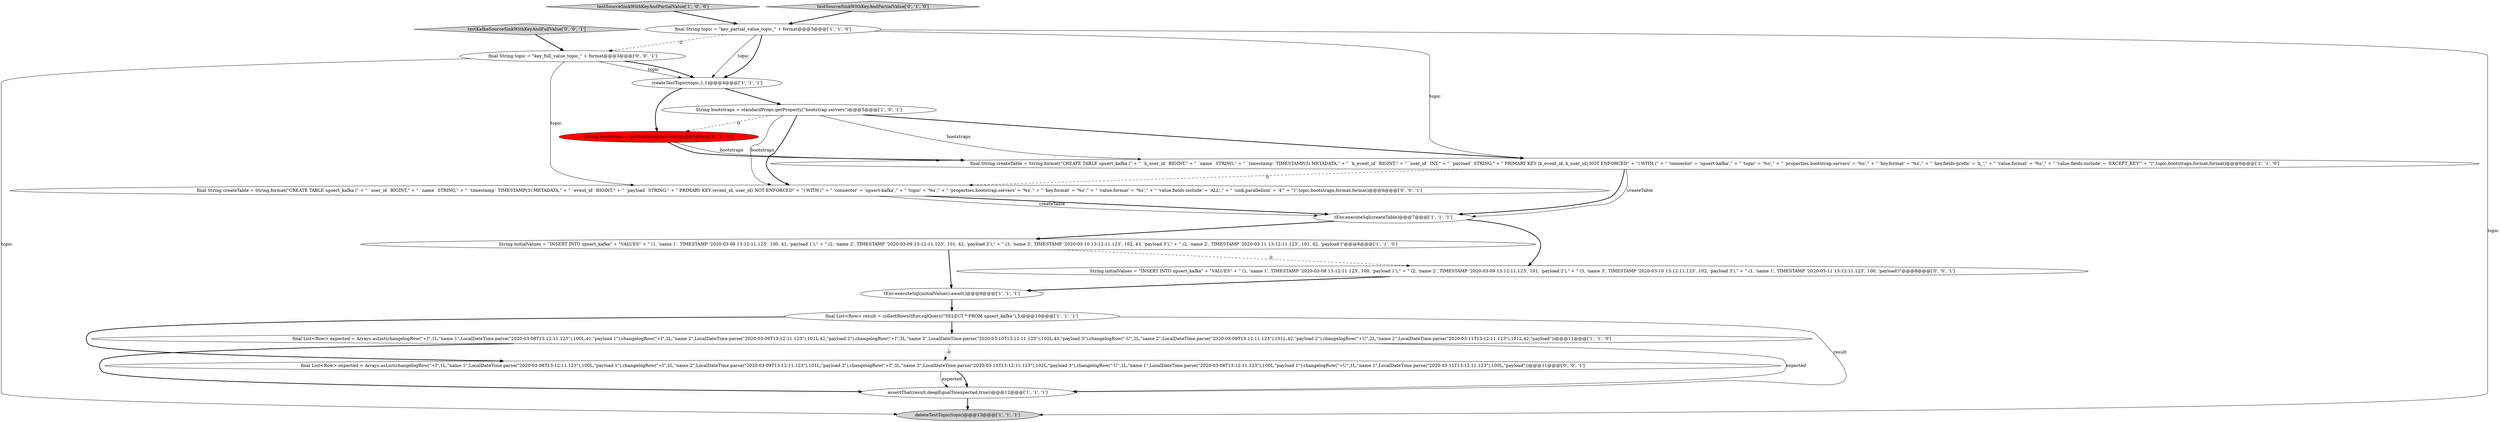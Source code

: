 digraph {
2 [style = filled, label = "String bootstraps = standardProps.getProperty(\"bootstrap.servers\")@@@5@@@['1', '0', '1']", fillcolor = white, shape = ellipse image = "AAA0AAABBB1BBB"];
1 [style = filled, label = "testSourceSinkWithKeyAndPartialValue['1', '0', '0']", fillcolor = lightgray, shape = diamond image = "AAA0AAABBB1BBB"];
4 [style = filled, label = "tEnv.executeSql(createTable)@@@7@@@['1', '1', '1']", fillcolor = white, shape = ellipse image = "AAA0AAABBB1BBB"];
12 [style = filled, label = "String bootstraps = getBootstrapServers()@@@5@@@['0', '1', '0']", fillcolor = red, shape = ellipse image = "AAA1AAABBB2BBB"];
6 [style = filled, label = "final String topic = \"key_partial_value_topic_\" + format@@@3@@@['1', '1', '0']", fillcolor = white, shape = ellipse image = "AAA0AAABBB1BBB"];
18 [style = filled, label = "final String topic = \"key_full_value_topic_\" + format@@@3@@@['0', '0', '1']", fillcolor = white, shape = ellipse image = "AAA0AAABBB3BBB"];
7 [style = filled, label = "assertThat(result,deepEqualTo(expected,true))@@@12@@@['1', '1', '1']", fillcolor = white, shape = ellipse image = "AAA0AAABBB1BBB"];
17 [style = filled, label = "String initialValues = \"INSERT INTO upsert_kafka\" + \"VALUES\" + \" (1, 'name 1', TIMESTAMP '2020-03-08 13:12:11.123', 100, 'payload 1'),\" + \" (2, 'name 2', TIMESTAMP '2020-03-09 13:12:11.123', 101, 'payload 2'),\" + \" (3, 'name 3', TIMESTAMP '2020-03-10 13:12:11.123', 102, 'payload 3'),\" + \" (1, 'name 1', TIMESTAMP '2020-03-11 13:12:11.123', 100, 'payload')\"@@@8@@@['0', '0', '1']", fillcolor = white, shape = ellipse image = "AAA0AAABBB3BBB"];
5 [style = filled, label = "String initialValues = \"INSERT INTO upsert_kafka\" + \"VALUES\" + \" (1, 'name 1', TIMESTAMP '2020-03-08 13:12:11.123', 100, 41, 'payload 1'),\" + \" (2, 'name 2', TIMESTAMP '2020-03-09 13:12:11.123', 101, 42, 'payload 2'),\" + \" (3, 'name 3', TIMESTAMP '2020-03-10 13:12:11.123', 102, 43, 'payload 3'),\" + \" (2, 'name 2', TIMESTAMP '2020-03-11 13:12:11.123', 101, 42, 'payload')\"@@@8@@@['1', '1', '0']", fillcolor = white, shape = ellipse image = "AAA0AAABBB1BBB"];
8 [style = filled, label = "deleteTestTopic(topic)@@@13@@@['1', '1', '1']", fillcolor = lightgray, shape = ellipse image = "AAA0AAABBB1BBB"];
3 [style = filled, label = "final List<Row> result = collectRows(tEnv.sqlQuery(\"SELECT * FROM upsert_kafka\"),5)@@@10@@@['1', '1', '1']", fillcolor = white, shape = ellipse image = "AAA0AAABBB1BBB"];
11 [style = filled, label = "tEnv.executeSql(initialValues).await()@@@9@@@['1', '1', '1']", fillcolor = white, shape = ellipse image = "AAA0AAABBB1BBB"];
10 [style = filled, label = "createTestTopic(topic,1,1)@@@4@@@['1', '1', '1']", fillcolor = white, shape = ellipse image = "AAA0AAABBB1BBB"];
15 [style = filled, label = "final String createTable = String.format(\"CREATE TABLE upsert_kafka (\" + \" `user_id` BIGINT,\" + \" `name` STRING,\" + \" `timestamp` TIMESTAMP(3) METADATA,\" + \" `event_id` BIGINT,\" + \" `payload` STRING,\" + \" PRIMARY KEY (event_id, user_id) NOT ENFORCED\" + \") WITH (\" + \" 'connector' = 'upsert-kafka',\" + \" 'topic' = '%s',\" + \" 'properties.bootstrap.servers' = '%s',\" + \" 'key.format' = '%s',\" + \" 'value.format' = '%s',\" + \" 'value.fields-include' = 'ALL',\" + \" 'sink.parallelism' = '4'\" + \")\",topic,bootstraps,format,format)@@@6@@@['0', '0', '1']", fillcolor = white, shape = ellipse image = "AAA0AAABBB3BBB"];
9 [style = filled, label = "final String createTable = String.format(\"CREATE TABLE upsert_kafka (\" + \" `k_user_id` BIGINT,\" + \" `name` STRING,\" + \" `timestamp` TIMESTAMP(3) METADATA,\" + \" `k_event_id` BIGINT,\" + \" `user_id` INT,\" + \" `payload` STRING,\" + \" PRIMARY KEY (k_event_id, k_user_id) NOT ENFORCED\" + \") WITH (\" + \" 'connector' = 'upsert-kafka',\" + \" 'topic' = '%s',\" + \" 'properties.bootstrap.servers' = '%s',\" + \" 'key.format' = '%s',\" + \" 'key.fields-prefix' = 'k_',\" + \" 'value.format' = '%s',\" + \" 'value.fields-include' = 'EXCEPT_KEY'\" + \")\",topic,bootstraps,format,format)@@@6@@@['1', '1', '0']", fillcolor = white, shape = ellipse image = "AAA0AAABBB1BBB"];
16 [style = filled, label = "final List<Row> expected = Arrays.asList(changelogRow(\"+I\",1L,\"name 1\",LocalDateTime.parse(\"2020-03-08T13:12:11.123\"),100L,\"payload 1\"),changelogRow(\"+I\",2L,\"name 2\",LocalDateTime.parse(\"2020-03-09T13:12:11.123\"),101L,\"payload 2\"),changelogRow(\"+I\",3L,\"name 3\",LocalDateTime.parse(\"2020-03-10T13:12:11.123\"),102L,\"payload 3\"),changelogRow(\"-U\",1L,\"name 1\",LocalDateTime.parse(\"2020-03-08T13:12:11.123\"),100L,\"payload 1\"),changelogRow(\"+U\",1L,\"name 1\",LocalDateTime.parse(\"2020-03-11T13:12:11.123\"),100L,\"payload\"))@@@11@@@['0', '0', '1']", fillcolor = white, shape = ellipse image = "AAA0AAABBB3BBB"];
14 [style = filled, label = "testKafkaSourceSinkWithKeyAndFullValue['0', '0', '1']", fillcolor = lightgray, shape = diamond image = "AAA0AAABBB3BBB"];
13 [style = filled, label = "testSourceSinkWithKeyAndPartialValue['0', '1', '0']", fillcolor = lightgray, shape = diamond image = "AAA0AAABBB2BBB"];
0 [style = filled, label = "final List<Row> expected = Arrays.asList(changelogRow(\"+I\",1L,\"name 1\",LocalDateTime.parse(\"2020-03-08T13:12:11.123\"),100L,41,\"payload 1\"),changelogRow(\"+I\",2L,\"name 2\",LocalDateTime.parse(\"2020-03-09T13:12:11.123\"),101L,42,\"payload 2\"),changelogRow(\"+I\",3L,\"name 3\",LocalDateTime.parse(\"2020-03-10T13:12:11.123\"),102L,43,\"payload 3\"),changelogRow(\"-U\",2L,\"name 2\",LocalDateTime.parse(\"2020-03-09T13:12:11.123\"),101L,42,\"payload 2\"),changelogRow(\"+U\",2L,\"name 2\",LocalDateTime.parse(\"2020-03-11T13:12:11.123\"),101L,42,\"payload\"))@@@11@@@['1', '1', '0']", fillcolor = white, shape = ellipse image = "AAA0AAABBB1BBB"];
0->7 [style = solid, label="expected"];
2->9 [style = solid, label="bootstraps"];
4->17 [style = bold, label=""];
12->9 [style = solid, label="bootstraps"];
6->10 [style = solid, label="topic"];
9->4 [style = bold, label=""];
18->15 [style = solid, label="topic"];
3->7 [style = solid, label="result"];
0->16 [style = dashed, label="0"];
16->7 [style = bold, label=""];
9->4 [style = solid, label="createTable"];
2->9 [style = bold, label=""];
3->16 [style = bold, label=""];
7->8 [style = bold, label=""];
12->9 [style = bold, label=""];
18->10 [style = solid, label="topic"];
3->0 [style = bold, label=""];
0->7 [style = bold, label=""];
6->18 [style = dashed, label="0"];
2->12 [style = dashed, label="0"];
2->15 [style = solid, label="bootstraps"];
6->8 [style = solid, label="topic"];
1->6 [style = bold, label=""];
6->9 [style = solid, label="topic"];
5->17 [style = dashed, label="0"];
18->10 [style = bold, label=""];
11->3 [style = bold, label=""];
10->12 [style = bold, label=""];
6->10 [style = bold, label=""];
18->8 [style = solid, label="topic"];
2->15 [style = bold, label=""];
15->4 [style = bold, label=""];
16->7 [style = solid, label="expected"];
14->18 [style = bold, label=""];
10->2 [style = bold, label=""];
5->11 [style = bold, label=""];
13->6 [style = bold, label=""];
4->5 [style = bold, label=""];
15->4 [style = solid, label="createTable"];
9->15 [style = dashed, label="0"];
17->11 [style = bold, label=""];
}
